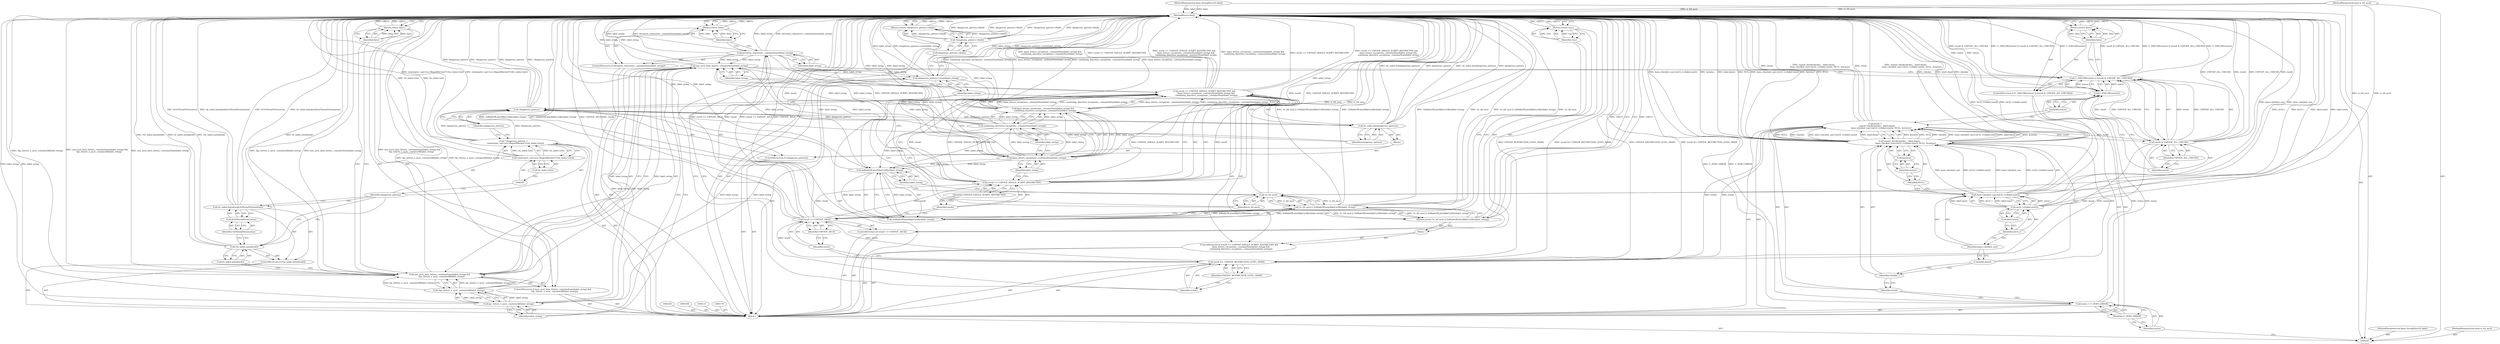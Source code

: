 digraph "0_Chrome_fd34ee82420c5e5cb04459d6e381944979d8e571_0" {
"1000196" [label="(MethodReturn,bool)"];
"1000101" [label="(MethodParameterIn,base::StringPiece16 label)"];
"1000322" [label="(MethodParameterOut,base::StringPiece16 label)"];
"1000132" [label="(ControlStructure,if (deviation_characters_.containsSome(label_string)))"];
"1000134" [label="(Identifier,label_string)"];
"1000133" [label="(Call,deviation_characters_.containsSome(label_string))"];
"1000136" [label="(Identifier,false)"];
"1000135" [label="(Return,return false;)"];
"1000139" [label="(Identifier,USPOOF_RESTRICTION_LEVEL_MASK)"];
"1000137" [label="(Call,result &= USPOOF_RESTRICTION_LEVEL_MASK)"];
"1000138" [label="(Identifier,result)"];
"1000143" [label="(Identifier,USPOOF_ASCII)"];
"1000140" [label="(ControlStructure,if (result == USPOOF_ASCII))"];
"1000141" [label="(Call,result == USPOOF_ASCII)"];
"1000142" [label="(Identifier,result)"];
"1000145" [label="(Identifier,true)"];
"1000144" [label="(Return,return true;)"];
"1000150" [label="(Identifier,USPOOF_SINGLE_SCRIPT_RESTRICTIVE)"];
"1000146" [label="(ControlStructure,if (result == USPOOF_SINGLE_SCRIPT_RESTRICTIVE &&\n      kana_letters_exceptions_.containsNone(label_string) &&\n      combining_diacritics_exceptions_.containsNone(label_string)))"];
"1000147" [label="(Call,result == USPOOF_SINGLE_SCRIPT_RESTRICTIVE &&\n      kana_letters_exceptions_.containsNone(label_string) &&\n      combining_diacritics_exceptions_.containsNone(label_string))"];
"1000148" [label="(Call,result == USPOOF_SINGLE_SCRIPT_RESTRICTIVE)"];
"1000149" [label="(Identifier,result)"];
"1000102" [label="(MethodParameterIn,bool is_tld_ascii)"];
"1000323" [label="(MethodParameterOut,bool is_tld_ascii)"];
"1000103" [label="(Block,)"];
"1000153" [label="(Identifier,label_string)"];
"1000151" [label="(Call,kana_letters_exceptions_.containsNone(label_string) &&\n      combining_diacritics_exceptions_.containsNone(label_string))"];
"1000152" [label="(Call,kana_letters_exceptions_.containsNone(label_string))"];
"1000155" [label="(Identifier,label_string)"];
"1000154" [label="(Call,combining_diacritics_exceptions_.containsNone(label_string))"];
"1000156" [label="(Block,)"];
"1000158" [label="(Call,!is_tld_ascii || !IsMadeOfLatinAlikeCyrillic(label_string))"];
"1000159" [label="(Call,!is_tld_ascii)"];
"1000160" [label="(Identifier,is_tld_ascii)"];
"1000161" [label="(Call,!IsMadeOfLatinAlikeCyrillic(label_string))"];
"1000162" [label="(Call,IsMadeOfLatinAlikeCyrillic(label_string))"];
"1000157" [label="(Return,return !is_tld_ascii || !IsMadeOfLatinAlikeCyrillic(label_string);)"];
"1000163" [label="(Identifier,label_string)"];
"1000164" [label="(ControlStructure,if (non_ascii_latin_letters_.containsSome(label_string) &&\n      !lgc_letters_n_ascii_.containsAll(label_string)))"];
"1000167" [label="(Identifier,label_string)"];
"1000165" [label="(Call,non_ascii_latin_letters_.containsSome(label_string) &&\n      !lgc_letters_n_ascii_.containsAll(label_string))"];
"1000166" [label="(Call,non_ascii_latin_letters_.containsSome(label_string))"];
"1000170" [label="(Identifier,label_string)"];
"1000168" [label="(Call,!lgc_letters_n_ascii_.containsAll(label_string))"];
"1000169" [label="(Call,lgc_letters_n_ascii_.containsAll(label_string))"];
"1000172" [label="(Identifier,false)"];
"1000171" [label="(Return,return false;)"];
"1000173" [label="(ControlStructure,if (!tls_index.initialized()))"];
"1000174" [label="(Call,!tls_index.initialized())"];
"1000175" [label="(Call,tls_index.initialized())"];
"1000105" [label="(Call,status = U_ZERO_ERROR)"];
"1000106" [label="(Identifier,status)"];
"1000107" [label="(Identifier,U_ZERO_ERROR)"];
"1000177" [label="(Call,&OnThreadTermination)"];
"1000178" [label="(Identifier,OnThreadTermination)"];
"1000176" [label="(Call,tls_index.Initialize(&OnThreadTermination))"];
"1000180" [label="(Call,* dangerous_pattern =\n      reinterpret_cast<icu::RegexMatcher*>(tls_index.Get()))"];
"1000181" [label="(Identifier,dangerous_pattern)"];
"1000184" [label="(Call,tls_index.Get())"];
"1000182" [label="(Call,reinterpret_cast<icu::RegexMatcher*>(tls_index.Get()))"];
"1000185" [label="(ControlStructure,if (!dangerous_pattern))"];
"1000188" [label="(Block,)"];
"1000186" [label="(Call,!dangerous_pattern)"];
"1000187" [label="(Identifier,dangerous_pattern)"];
"1000109" [label="(Call,result =\n      uspoof_check(checker_, label.data(),\n                   base::checked_cast<int32_t>(label.size()), NULL, &status))"];
"1000110" [label="(Identifier,result)"];
"1000190" [label="(Identifier,dangerous_pattern)"];
"1000189" [label="(Call,tls_index.Set(dangerous_pattern))"];
"1000191" [label="(Call,dangerous_pattern->reset(label_string))"];
"1000192" [label="(Identifier,label_string)"];
"1000112" [label="(Identifier,checker_)"];
"1000113" [label="(Call,label.data())"];
"1000111" [label="(Call,uspoof_check(checker_, label.data(),\n                   base::checked_cast<int32_t>(label.size()), NULL, &status))"];
"1000195" [label="(Call,dangerous_pattern->find())"];
"1000193" [label="(Return,return !dangerous_pattern->find();)"];
"1000194" [label="(Call,!dangerous_pattern->find())"];
"1000114" [label="(Call,base::checked_cast<int32_t>(label.size()))"];
"1000115" [label="(Identifier,base::checked_cast)"];
"1000116" [label="(Call,int32_t>(label.size()))"];
"1000117" [label="(Identifier,int32_t)"];
"1000118" [label="(Call,label.size())"];
"1000119" [label="(Identifier,NULL)"];
"1000120" [label="(Call,&status)"];
"1000121" [label="(Identifier,status)"];
"1000125" [label="(Identifier,status)"];
"1000122" [label="(ControlStructure,if (U_FAILURE(status) || (result & USPOOF_ALL_CHECKS)))"];
"1000126" [label="(Call,result & USPOOF_ALL_CHECKS)"];
"1000127" [label="(Identifier,result)"];
"1000128" [label="(Identifier,USPOOF_ALL_CHECKS)"];
"1000123" [label="(Call,U_FAILURE(status) || (result & USPOOF_ALL_CHECKS))"];
"1000124" [label="(Call,U_FAILURE(status))"];
"1000130" [label="(Identifier,false)"];
"1000129" [label="(Return,return false;)"];
"1000196" -> "1000100"  [label="AST: "];
"1000196" -> "1000129"  [label="CFG: "];
"1000196" -> "1000135"  [label="CFG: "];
"1000196" -> "1000144"  [label="CFG: "];
"1000196" -> "1000157"  [label="CFG: "];
"1000196" -> "1000171"  [label="CFG: "];
"1000196" -> "1000193"  [label="CFG: "];
"1000144" -> "1000196"  [label="DDG: <RET>"];
"1000116" -> "1000196"  [label="DDG: label.size()"];
"1000116" -> "1000196"  [label="DDG: int32_t"];
"1000151" -> "1000196"  [label="DDG: combining_diacritics_exceptions_.containsNone(label_string)"];
"1000151" -> "1000196"  [label="DDG: kana_letters_exceptions_.containsNone(label_string)"];
"1000141" -> "1000196"  [label="DDG: USPOOF_ASCII"];
"1000141" -> "1000196"  [label="DDG: result"];
"1000141" -> "1000196"  [label="DDG: result == USPOOF_ASCII"];
"1000126" -> "1000196"  [label="DDG: USPOOF_ALL_CHECKS"];
"1000126" -> "1000196"  [label="DDG: result"];
"1000111" -> "1000196"  [label="DDG: NULL"];
"1000111" -> "1000196"  [label="DDG: base::checked_cast<int32_t>(label.size())"];
"1000111" -> "1000196"  [label="DDG: checker_"];
"1000111" -> "1000196"  [label="DDG: label.data()"];
"1000111" -> "1000196"  [label="DDG: &status"];
"1000180" -> "1000196"  [label="DDG: reinterpret_cast<icu::RegexMatcher*>(tls_index.Get())"];
"1000158" -> "1000196"  [label="DDG: !is_tld_ascii"];
"1000158" -> "1000196"  [label="DDG: !is_tld_ascii || !IsMadeOfLatinAlikeCyrillic(label_string)"];
"1000158" -> "1000196"  [label="DDG: !IsMadeOfLatinAlikeCyrillic(label_string)"];
"1000165" -> "1000196"  [label="DDG: !lgc_letters_n_ascii_.containsAll(label_string)"];
"1000165" -> "1000196"  [label="DDG: non_ascii_latin_letters_.containsSome(label_string)"];
"1000165" -> "1000196"  [label="DDG: non_ascii_latin_letters_.containsSome(label_string) &&\n      !lgc_letters_n_ascii_.containsAll(label_string)"];
"1000186" -> "1000196"  [label="DDG: !dangerous_pattern"];
"1000186" -> "1000196"  [label="DDG: dangerous_pattern"];
"1000123" -> "1000196"  [label="DDG: result & USPOOF_ALL_CHECKS"];
"1000123" -> "1000196"  [label="DDG: U_FAILURE(status) || (result & USPOOF_ALL_CHECKS)"];
"1000123" -> "1000196"  [label="DDG: U_FAILURE(status)"];
"1000124" -> "1000196"  [label="DDG: status"];
"1000194" -> "1000196"  [label="DDG: !dangerous_pattern->find()"];
"1000194" -> "1000196"  [label="DDG: dangerous_pattern->find()"];
"1000105" -> "1000196"  [label="DDG: U_ZERO_ERROR"];
"1000147" -> "1000196"  [label="DDG: kana_letters_exceptions_.containsNone(label_string) &&\n      combining_diacritics_exceptions_.containsNone(label_string)"];
"1000147" -> "1000196"  [label="DDG: result == USPOOF_SINGLE_SCRIPT_RESTRICTIVE"];
"1000147" -> "1000196"  [label="DDG: result == USPOOF_SINGLE_SCRIPT_RESTRICTIVE &&\n      kana_letters_exceptions_.containsNone(label_string) &&\n      combining_diacritics_exceptions_.containsNone(label_string)"];
"1000168" -> "1000196"  [label="DDG: lgc_letters_n_ascii_.containsAll(label_string)"];
"1000189" -> "1000196"  [label="DDG: dangerous_pattern"];
"1000189" -> "1000196"  [label="DDG: tls_index.Set(dangerous_pattern)"];
"1000159" -> "1000196"  [label="DDG: is_tld_ascii"];
"1000137" -> "1000196"  [label="DDG: USPOOF_RESTRICTION_LEVEL_MASK"];
"1000137" -> "1000196"  [label="DDG: result &= USPOOF_RESTRICTION_LEVEL_MASK"];
"1000182" -> "1000196"  [label="DDG: tls_index.Get()"];
"1000154" -> "1000196"  [label="DDG: label_string"];
"1000166" -> "1000196"  [label="DDG: label_string"];
"1000133" -> "1000196"  [label="DDG: label_string"];
"1000133" -> "1000196"  [label="DDG: deviation_characters_.containsSome(label_string)"];
"1000191" -> "1000196"  [label="DDG: dangerous_pattern->reset(label_string)"];
"1000191" -> "1000196"  [label="DDG: label_string"];
"1000114" -> "1000196"  [label="DDG: base::checked_cast"];
"1000114" -> "1000196"  [label="DDG: int32_t>(label.size())"];
"1000148" -> "1000196"  [label="DDG: result"];
"1000148" -> "1000196"  [label="DDG: USPOOF_SINGLE_SCRIPT_RESTRICTIVE"];
"1000176" -> "1000196"  [label="DDG: tls_index.Initialize(&OnThreadTermination)"];
"1000176" -> "1000196"  [label="DDG: &OnThreadTermination"];
"1000152" -> "1000196"  [label="DDG: label_string"];
"1000102" -> "1000196"  [label="DDG: is_tld_ascii"];
"1000101" -> "1000196"  [label="DDG: label"];
"1000109" -> "1000196"  [label="DDG: result"];
"1000109" -> "1000196"  [label="DDG: uspoof_check(checker_, label.data(),\n                   base::checked_cast<int32_t>(label.size()), NULL, &status)"];
"1000169" -> "1000196"  [label="DDG: label_string"];
"1000162" -> "1000196"  [label="DDG: label_string"];
"1000161" -> "1000196"  [label="DDG: IsMadeOfLatinAlikeCyrillic(label_string)"];
"1000174" -> "1000196"  [label="DDG: !tls_index.initialized()"];
"1000174" -> "1000196"  [label="DDG: tls_index.initialized()"];
"1000129" -> "1000196"  [label="DDG: <RET>"];
"1000157" -> "1000196"  [label="DDG: <RET>"];
"1000135" -> "1000196"  [label="DDG: <RET>"];
"1000171" -> "1000196"  [label="DDG: <RET>"];
"1000193" -> "1000196"  [label="DDG: <RET>"];
"1000101" -> "1000100"  [label="AST: "];
"1000101" -> "1000196"  [label="DDG: label"];
"1000322" -> "1000100"  [label="AST: "];
"1000132" -> "1000103"  [label="AST: "];
"1000133" -> "1000132"  [label="AST: "];
"1000135" -> "1000132"  [label="AST: "];
"1000134" -> "1000133"  [label="AST: "];
"1000134" -> "1000123"  [label="CFG: "];
"1000133" -> "1000134"  [label="CFG: "];
"1000133" -> "1000132"  [label="AST: "];
"1000133" -> "1000134"  [label="CFG: "];
"1000134" -> "1000133"  [label="AST: "];
"1000136" -> "1000133"  [label="CFG: "];
"1000138" -> "1000133"  [label="CFG: "];
"1000133" -> "1000196"  [label="DDG: label_string"];
"1000133" -> "1000196"  [label="DDG: deviation_characters_.containsSome(label_string)"];
"1000133" -> "1000152"  [label="DDG: label_string"];
"1000133" -> "1000162"  [label="DDG: label_string"];
"1000133" -> "1000166"  [label="DDG: label_string"];
"1000136" -> "1000135"  [label="AST: "];
"1000136" -> "1000133"  [label="CFG: "];
"1000135" -> "1000136"  [label="CFG: "];
"1000136" -> "1000135"  [label="DDG: false"];
"1000135" -> "1000132"  [label="AST: "];
"1000135" -> "1000136"  [label="CFG: "];
"1000136" -> "1000135"  [label="AST: "];
"1000196" -> "1000135"  [label="CFG: "];
"1000135" -> "1000196"  [label="DDG: <RET>"];
"1000136" -> "1000135"  [label="DDG: false"];
"1000139" -> "1000137"  [label="AST: "];
"1000139" -> "1000138"  [label="CFG: "];
"1000137" -> "1000139"  [label="CFG: "];
"1000137" -> "1000103"  [label="AST: "];
"1000137" -> "1000139"  [label="CFG: "];
"1000138" -> "1000137"  [label="AST: "];
"1000139" -> "1000137"  [label="AST: "];
"1000142" -> "1000137"  [label="CFG: "];
"1000137" -> "1000196"  [label="DDG: USPOOF_RESTRICTION_LEVEL_MASK"];
"1000137" -> "1000196"  [label="DDG: result &= USPOOF_RESTRICTION_LEVEL_MASK"];
"1000126" -> "1000137"  [label="DDG: result"];
"1000109" -> "1000137"  [label="DDG: result"];
"1000137" -> "1000141"  [label="DDG: result"];
"1000138" -> "1000137"  [label="AST: "];
"1000138" -> "1000133"  [label="CFG: "];
"1000139" -> "1000138"  [label="CFG: "];
"1000143" -> "1000141"  [label="AST: "];
"1000143" -> "1000142"  [label="CFG: "];
"1000141" -> "1000143"  [label="CFG: "];
"1000140" -> "1000103"  [label="AST: "];
"1000141" -> "1000140"  [label="AST: "];
"1000144" -> "1000140"  [label="AST: "];
"1000141" -> "1000140"  [label="AST: "];
"1000141" -> "1000143"  [label="CFG: "];
"1000142" -> "1000141"  [label="AST: "];
"1000143" -> "1000141"  [label="AST: "];
"1000145" -> "1000141"  [label="CFG: "];
"1000149" -> "1000141"  [label="CFG: "];
"1000141" -> "1000196"  [label="DDG: USPOOF_ASCII"];
"1000141" -> "1000196"  [label="DDG: result"];
"1000141" -> "1000196"  [label="DDG: result == USPOOF_ASCII"];
"1000137" -> "1000141"  [label="DDG: result"];
"1000141" -> "1000148"  [label="DDG: result"];
"1000142" -> "1000141"  [label="AST: "];
"1000142" -> "1000137"  [label="CFG: "];
"1000143" -> "1000142"  [label="CFG: "];
"1000145" -> "1000144"  [label="AST: "];
"1000145" -> "1000141"  [label="CFG: "];
"1000144" -> "1000145"  [label="CFG: "];
"1000145" -> "1000144"  [label="DDG: true"];
"1000144" -> "1000140"  [label="AST: "];
"1000144" -> "1000145"  [label="CFG: "];
"1000145" -> "1000144"  [label="AST: "];
"1000196" -> "1000144"  [label="CFG: "];
"1000144" -> "1000196"  [label="DDG: <RET>"];
"1000145" -> "1000144"  [label="DDG: true"];
"1000150" -> "1000148"  [label="AST: "];
"1000150" -> "1000149"  [label="CFG: "];
"1000148" -> "1000150"  [label="CFG: "];
"1000146" -> "1000103"  [label="AST: "];
"1000147" -> "1000146"  [label="AST: "];
"1000156" -> "1000146"  [label="AST: "];
"1000147" -> "1000146"  [label="AST: "];
"1000147" -> "1000148"  [label="CFG: "];
"1000147" -> "1000151"  [label="CFG: "];
"1000148" -> "1000147"  [label="AST: "];
"1000151" -> "1000147"  [label="AST: "];
"1000160" -> "1000147"  [label="CFG: "];
"1000167" -> "1000147"  [label="CFG: "];
"1000147" -> "1000196"  [label="DDG: kana_letters_exceptions_.containsNone(label_string) &&\n      combining_diacritics_exceptions_.containsNone(label_string)"];
"1000147" -> "1000196"  [label="DDG: result == USPOOF_SINGLE_SCRIPT_RESTRICTIVE"];
"1000147" -> "1000196"  [label="DDG: result == USPOOF_SINGLE_SCRIPT_RESTRICTIVE &&\n      kana_letters_exceptions_.containsNone(label_string) &&\n      combining_diacritics_exceptions_.containsNone(label_string)"];
"1000148" -> "1000147"  [label="DDG: result"];
"1000148" -> "1000147"  [label="DDG: USPOOF_SINGLE_SCRIPT_RESTRICTIVE"];
"1000151" -> "1000147"  [label="DDG: kana_letters_exceptions_.containsNone(label_string)"];
"1000151" -> "1000147"  [label="DDG: combining_diacritics_exceptions_.containsNone(label_string)"];
"1000148" -> "1000147"  [label="AST: "];
"1000148" -> "1000150"  [label="CFG: "];
"1000149" -> "1000148"  [label="AST: "];
"1000150" -> "1000148"  [label="AST: "];
"1000153" -> "1000148"  [label="CFG: "];
"1000147" -> "1000148"  [label="CFG: "];
"1000148" -> "1000196"  [label="DDG: result"];
"1000148" -> "1000196"  [label="DDG: USPOOF_SINGLE_SCRIPT_RESTRICTIVE"];
"1000148" -> "1000147"  [label="DDG: result"];
"1000148" -> "1000147"  [label="DDG: USPOOF_SINGLE_SCRIPT_RESTRICTIVE"];
"1000141" -> "1000148"  [label="DDG: result"];
"1000149" -> "1000148"  [label="AST: "];
"1000149" -> "1000141"  [label="CFG: "];
"1000150" -> "1000149"  [label="CFG: "];
"1000102" -> "1000100"  [label="AST: "];
"1000102" -> "1000196"  [label="DDG: is_tld_ascii"];
"1000102" -> "1000159"  [label="DDG: is_tld_ascii"];
"1000323" -> "1000100"  [label="AST: "];
"1000103" -> "1000100"  [label="AST: "];
"1000104" -> "1000103"  [label="AST: "];
"1000105" -> "1000103"  [label="AST: "];
"1000108" -> "1000103"  [label="AST: "];
"1000109" -> "1000103"  [label="AST: "];
"1000122" -> "1000103"  [label="AST: "];
"1000131" -> "1000103"  [label="AST: "];
"1000132" -> "1000103"  [label="AST: "];
"1000137" -> "1000103"  [label="AST: "];
"1000140" -> "1000103"  [label="AST: "];
"1000146" -> "1000103"  [label="AST: "];
"1000164" -> "1000103"  [label="AST: "];
"1000173" -> "1000103"  [label="AST: "];
"1000179" -> "1000103"  [label="AST: "];
"1000180" -> "1000103"  [label="AST: "];
"1000185" -> "1000103"  [label="AST: "];
"1000191" -> "1000103"  [label="AST: "];
"1000193" -> "1000103"  [label="AST: "];
"1000153" -> "1000152"  [label="AST: "];
"1000153" -> "1000148"  [label="CFG: "];
"1000152" -> "1000153"  [label="CFG: "];
"1000151" -> "1000147"  [label="AST: "];
"1000151" -> "1000152"  [label="CFG: "];
"1000151" -> "1000154"  [label="CFG: "];
"1000152" -> "1000151"  [label="AST: "];
"1000154" -> "1000151"  [label="AST: "];
"1000147" -> "1000151"  [label="CFG: "];
"1000151" -> "1000196"  [label="DDG: combining_diacritics_exceptions_.containsNone(label_string)"];
"1000151" -> "1000196"  [label="DDG: kana_letters_exceptions_.containsNone(label_string)"];
"1000151" -> "1000147"  [label="DDG: kana_letters_exceptions_.containsNone(label_string)"];
"1000151" -> "1000147"  [label="DDG: combining_diacritics_exceptions_.containsNone(label_string)"];
"1000152" -> "1000151"  [label="DDG: label_string"];
"1000154" -> "1000151"  [label="DDG: label_string"];
"1000152" -> "1000151"  [label="AST: "];
"1000152" -> "1000153"  [label="CFG: "];
"1000153" -> "1000152"  [label="AST: "];
"1000155" -> "1000152"  [label="CFG: "];
"1000151" -> "1000152"  [label="CFG: "];
"1000152" -> "1000196"  [label="DDG: label_string"];
"1000152" -> "1000151"  [label="DDG: label_string"];
"1000133" -> "1000152"  [label="DDG: label_string"];
"1000152" -> "1000154"  [label="DDG: label_string"];
"1000152" -> "1000162"  [label="DDG: label_string"];
"1000152" -> "1000166"  [label="DDG: label_string"];
"1000155" -> "1000154"  [label="AST: "];
"1000155" -> "1000152"  [label="CFG: "];
"1000154" -> "1000155"  [label="CFG: "];
"1000154" -> "1000151"  [label="AST: "];
"1000154" -> "1000155"  [label="CFG: "];
"1000155" -> "1000154"  [label="AST: "];
"1000151" -> "1000154"  [label="CFG: "];
"1000154" -> "1000196"  [label="DDG: label_string"];
"1000154" -> "1000151"  [label="DDG: label_string"];
"1000152" -> "1000154"  [label="DDG: label_string"];
"1000154" -> "1000162"  [label="DDG: label_string"];
"1000154" -> "1000166"  [label="DDG: label_string"];
"1000156" -> "1000146"  [label="AST: "];
"1000157" -> "1000156"  [label="AST: "];
"1000158" -> "1000157"  [label="AST: "];
"1000158" -> "1000159"  [label="CFG: "];
"1000158" -> "1000161"  [label="CFG: "];
"1000159" -> "1000158"  [label="AST: "];
"1000161" -> "1000158"  [label="AST: "];
"1000157" -> "1000158"  [label="CFG: "];
"1000158" -> "1000196"  [label="DDG: !is_tld_ascii"];
"1000158" -> "1000196"  [label="DDG: !is_tld_ascii || !IsMadeOfLatinAlikeCyrillic(label_string)"];
"1000158" -> "1000196"  [label="DDG: !IsMadeOfLatinAlikeCyrillic(label_string)"];
"1000158" -> "1000157"  [label="DDG: !is_tld_ascii || !IsMadeOfLatinAlikeCyrillic(label_string)"];
"1000159" -> "1000158"  [label="DDG: is_tld_ascii"];
"1000161" -> "1000158"  [label="DDG: IsMadeOfLatinAlikeCyrillic(label_string)"];
"1000159" -> "1000158"  [label="AST: "];
"1000159" -> "1000160"  [label="CFG: "];
"1000160" -> "1000159"  [label="AST: "];
"1000163" -> "1000159"  [label="CFG: "];
"1000158" -> "1000159"  [label="CFG: "];
"1000159" -> "1000196"  [label="DDG: is_tld_ascii"];
"1000159" -> "1000158"  [label="DDG: is_tld_ascii"];
"1000102" -> "1000159"  [label="DDG: is_tld_ascii"];
"1000160" -> "1000159"  [label="AST: "];
"1000160" -> "1000147"  [label="CFG: "];
"1000159" -> "1000160"  [label="CFG: "];
"1000161" -> "1000158"  [label="AST: "];
"1000161" -> "1000162"  [label="CFG: "];
"1000162" -> "1000161"  [label="AST: "];
"1000158" -> "1000161"  [label="CFG: "];
"1000161" -> "1000196"  [label="DDG: IsMadeOfLatinAlikeCyrillic(label_string)"];
"1000161" -> "1000158"  [label="DDG: IsMadeOfLatinAlikeCyrillic(label_string)"];
"1000162" -> "1000161"  [label="DDG: label_string"];
"1000162" -> "1000161"  [label="AST: "];
"1000162" -> "1000163"  [label="CFG: "];
"1000163" -> "1000162"  [label="AST: "];
"1000161" -> "1000162"  [label="CFG: "];
"1000162" -> "1000196"  [label="DDG: label_string"];
"1000162" -> "1000161"  [label="DDG: label_string"];
"1000152" -> "1000162"  [label="DDG: label_string"];
"1000154" -> "1000162"  [label="DDG: label_string"];
"1000133" -> "1000162"  [label="DDG: label_string"];
"1000157" -> "1000156"  [label="AST: "];
"1000157" -> "1000158"  [label="CFG: "];
"1000158" -> "1000157"  [label="AST: "];
"1000196" -> "1000157"  [label="CFG: "];
"1000157" -> "1000196"  [label="DDG: <RET>"];
"1000158" -> "1000157"  [label="DDG: !is_tld_ascii || !IsMadeOfLatinAlikeCyrillic(label_string)"];
"1000163" -> "1000162"  [label="AST: "];
"1000163" -> "1000159"  [label="CFG: "];
"1000162" -> "1000163"  [label="CFG: "];
"1000164" -> "1000103"  [label="AST: "];
"1000165" -> "1000164"  [label="AST: "];
"1000171" -> "1000164"  [label="AST: "];
"1000167" -> "1000166"  [label="AST: "];
"1000167" -> "1000147"  [label="CFG: "];
"1000166" -> "1000167"  [label="CFG: "];
"1000165" -> "1000164"  [label="AST: "];
"1000165" -> "1000166"  [label="CFG: "];
"1000165" -> "1000168"  [label="CFG: "];
"1000166" -> "1000165"  [label="AST: "];
"1000168" -> "1000165"  [label="AST: "];
"1000172" -> "1000165"  [label="CFG: "];
"1000175" -> "1000165"  [label="CFG: "];
"1000165" -> "1000196"  [label="DDG: !lgc_letters_n_ascii_.containsAll(label_string)"];
"1000165" -> "1000196"  [label="DDG: non_ascii_latin_letters_.containsSome(label_string)"];
"1000165" -> "1000196"  [label="DDG: non_ascii_latin_letters_.containsSome(label_string) &&\n      !lgc_letters_n_ascii_.containsAll(label_string)"];
"1000166" -> "1000165"  [label="DDG: label_string"];
"1000168" -> "1000165"  [label="DDG: lgc_letters_n_ascii_.containsAll(label_string)"];
"1000166" -> "1000165"  [label="AST: "];
"1000166" -> "1000167"  [label="CFG: "];
"1000167" -> "1000166"  [label="AST: "];
"1000170" -> "1000166"  [label="CFG: "];
"1000165" -> "1000166"  [label="CFG: "];
"1000166" -> "1000196"  [label="DDG: label_string"];
"1000166" -> "1000165"  [label="DDG: label_string"];
"1000152" -> "1000166"  [label="DDG: label_string"];
"1000154" -> "1000166"  [label="DDG: label_string"];
"1000133" -> "1000166"  [label="DDG: label_string"];
"1000166" -> "1000169"  [label="DDG: label_string"];
"1000166" -> "1000191"  [label="DDG: label_string"];
"1000170" -> "1000169"  [label="AST: "];
"1000170" -> "1000166"  [label="CFG: "];
"1000169" -> "1000170"  [label="CFG: "];
"1000168" -> "1000165"  [label="AST: "];
"1000168" -> "1000169"  [label="CFG: "];
"1000169" -> "1000168"  [label="AST: "];
"1000165" -> "1000168"  [label="CFG: "];
"1000168" -> "1000196"  [label="DDG: lgc_letters_n_ascii_.containsAll(label_string)"];
"1000168" -> "1000165"  [label="DDG: lgc_letters_n_ascii_.containsAll(label_string)"];
"1000169" -> "1000168"  [label="DDG: label_string"];
"1000169" -> "1000168"  [label="AST: "];
"1000169" -> "1000170"  [label="CFG: "];
"1000170" -> "1000169"  [label="AST: "];
"1000168" -> "1000169"  [label="CFG: "];
"1000169" -> "1000196"  [label="DDG: label_string"];
"1000169" -> "1000168"  [label="DDG: label_string"];
"1000166" -> "1000169"  [label="DDG: label_string"];
"1000169" -> "1000191"  [label="DDG: label_string"];
"1000172" -> "1000171"  [label="AST: "];
"1000172" -> "1000165"  [label="CFG: "];
"1000171" -> "1000172"  [label="CFG: "];
"1000172" -> "1000171"  [label="DDG: false"];
"1000171" -> "1000164"  [label="AST: "];
"1000171" -> "1000172"  [label="CFG: "];
"1000172" -> "1000171"  [label="AST: "];
"1000196" -> "1000171"  [label="CFG: "];
"1000171" -> "1000196"  [label="DDG: <RET>"];
"1000172" -> "1000171"  [label="DDG: false"];
"1000173" -> "1000103"  [label="AST: "];
"1000174" -> "1000173"  [label="AST: "];
"1000176" -> "1000173"  [label="AST: "];
"1000174" -> "1000173"  [label="AST: "];
"1000174" -> "1000175"  [label="CFG: "];
"1000175" -> "1000174"  [label="AST: "];
"1000178" -> "1000174"  [label="CFG: "];
"1000181" -> "1000174"  [label="CFG: "];
"1000174" -> "1000196"  [label="DDG: !tls_index.initialized()"];
"1000174" -> "1000196"  [label="DDG: tls_index.initialized()"];
"1000175" -> "1000174"  [label="AST: "];
"1000175" -> "1000165"  [label="CFG: "];
"1000174" -> "1000175"  [label="CFG: "];
"1000105" -> "1000103"  [label="AST: "];
"1000105" -> "1000107"  [label="CFG: "];
"1000106" -> "1000105"  [label="AST: "];
"1000107" -> "1000105"  [label="AST: "];
"1000110" -> "1000105"  [label="CFG: "];
"1000105" -> "1000196"  [label="DDG: U_ZERO_ERROR"];
"1000105" -> "1000124"  [label="DDG: status"];
"1000106" -> "1000105"  [label="AST: "];
"1000106" -> "1000100"  [label="CFG: "];
"1000107" -> "1000106"  [label="CFG: "];
"1000107" -> "1000105"  [label="AST: "];
"1000107" -> "1000106"  [label="CFG: "];
"1000105" -> "1000107"  [label="CFG: "];
"1000177" -> "1000176"  [label="AST: "];
"1000177" -> "1000178"  [label="CFG: "];
"1000178" -> "1000177"  [label="AST: "];
"1000176" -> "1000177"  [label="CFG: "];
"1000178" -> "1000177"  [label="AST: "];
"1000178" -> "1000174"  [label="CFG: "];
"1000177" -> "1000178"  [label="CFG: "];
"1000176" -> "1000173"  [label="AST: "];
"1000176" -> "1000177"  [label="CFG: "];
"1000177" -> "1000176"  [label="AST: "];
"1000181" -> "1000176"  [label="CFG: "];
"1000176" -> "1000196"  [label="DDG: tls_index.Initialize(&OnThreadTermination)"];
"1000176" -> "1000196"  [label="DDG: &OnThreadTermination"];
"1000180" -> "1000103"  [label="AST: "];
"1000180" -> "1000182"  [label="CFG: "];
"1000181" -> "1000180"  [label="AST: "];
"1000182" -> "1000180"  [label="AST: "];
"1000187" -> "1000180"  [label="CFG: "];
"1000180" -> "1000196"  [label="DDG: reinterpret_cast<icu::RegexMatcher*>(tls_index.Get())"];
"1000182" -> "1000180"  [label="DDG: tls_index.Get()"];
"1000180" -> "1000186"  [label="DDG: dangerous_pattern"];
"1000181" -> "1000180"  [label="AST: "];
"1000181" -> "1000176"  [label="CFG: "];
"1000181" -> "1000174"  [label="CFG: "];
"1000183" -> "1000181"  [label="CFG: "];
"1000184" -> "1000182"  [label="AST: "];
"1000184" -> "1000183"  [label="CFG: "];
"1000182" -> "1000184"  [label="CFG: "];
"1000182" -> "1000180"  [label="AST: "];
"1000182" -> "1000184"  [label="CFG: "];
"1000183" -> "1000182"  [label="AST: "];
"1000184" -> "1000182"  [label="AST: "];
"1000180" -> "1000182"  [label="CFG: "];
"1000182" -> "1000196"  [label="DDG: tls_index.Get()"];
"1000182" -> "1000180"  [label="DDG: tls_index.Get()"];
"1000185" -> "1000103"  [label="AST: "];
"1000186" -> "1000185"  [label="AST: "];
"1000188" -> "1000185"  [label="AST: "];
"1000188" -> "1000185"  [label="AST: "];
"1000189" -> "1000188"  [label="AST: "];
"1000186" -> "1000185"  [label="AST: "];
"1000186" -> "1000187"  [label="CFG: "];
"1000187" -> "1000186"  [label="AST: "];
"1000190" -> "1000186"  [label="CFG: "];
"1000192" -> "1000186"  [label="CFG: "];
"1000186" -> "1000196"  [label="DDG: !dangerous_pattern"];
"1000186" -> "1000196"  [label="DDG: dangerous_pattern"];
"1000180" -> "1000186"  [label="DDG: dangerous_pattern"];
"1000186" -> "1000189"  [label="DDG: dangerous_pattern"];
"1000187" -> "1000186"  [label="AST: "];
"1000187" -> "1000180"  [label="CFG: "];
"1000186" -> "1000187"  [label="CFG: "];
"1000109" -> "1000103"  [label="AST: "];
"1000109" -> "1000111"  [label="CFG: "];
"1000110" -> "1000109"  [label="AST: "];
"1000111" -> "1000109"  [label="AST: "];
"1000125" -> "1000109"  [label="CFG: "];
"1000109" -> "1000196"  [label="DDG: result"];
"1000109" -> "1000196"  [label="DDG: uspoof_check(checker_, label.data(),\n                   base::checked_cast<int32_t>(label.size()), NULL, &status)"];
"1000111" -> "1000109"  [label="DDG: &status"];
"1000111" -> "1000109"  [label="DDG: NULL"];
"1000111" -> "1000109"  [label="DDG: checker_"];
"1000111" -> "1000109"  [label="DDG: base::checked_cast<int32_t>(label.size())"];
"1000111" -> "1000109"  [label="DDG: label.data()"];
"1000109" -> "1000126"  [label="DDG: result"];
"1000109" -> "1000137"  [label="DDG: result"];
"1000110" -> "1000109"  [label="AST: "];
"1000110" -> "1000105"  [label="CFG: "];
"1000112" -> "1000110"  [label="CFG: "];
"1000190" -> "1000189"  [label="AST: "];
"1000190" -> "1000186"  [label="CFG: "];
"1000189" -> "1000190"  [label="CFG: "];
"1000189" -> "1000188"  [label="AST: "];
"1000189" -> "1000190"  [label="CFG: "];
"1000190" -> "1000189"  [label="AST: "];
"1000192" -> "1000189"  [label="CFG: "];
"1000189" -> "1000196"  [label="DDG: dangerous_pattern"];
"1000189" -> "1000196"  [label="DDG: tls_index.Set(dangerous_pattern)"];
"1000186" -> "1000189"  [label="DDG: dangerous_pattern"];
"1000191" -> "1000103"  [label="AST: "];
"1000191" -> "1000192"  [label="CFG: "];
"1000192" -> "1000191"  [label="AST: "];
"1000195" -> "1000191"  [label="CFG: "];
"1000191" -> "1000196"  [label="DDG: dangerous_pattern->reset(label_string)"];
"1000191" -> "1000196"  [label="DDG: label_string"];
"1000166" -> "1000191"  [label="DDG: label_string"];
"1000169" -> "1000191"  [label="DDG: label_string"];
"1000192" -> "1000191"  [label="AST: "];
"1000192" -> "1000189"  [label="CFG: "];
"1000192" -> "1000186"  [label="CFG: "];
"1000191" -> "1000192"  [label="CFG: "];
"1000112" -> "1000111"  [label="AST: "];
"1000112" -> "1000110"  [label="CFG: "];
"1000113" -> "1000112"  [label="CFG: "];
"1000113" -> "1000111"  [label="AST: "];
"1000113" -> "1000112"  [label="CFG: "];
"1000115" -> "1000113"  [label="CFG: "];
"1000111" -> "1000109"  [label="AST: "];
"1000111" -> "1000120"  [label="CFG: "];
"1000112" -> "1000111"  [label="AST: "];
"1000113" -> "1000111"  [label="AST: "];
"1000114" -> "1000111"  [label="AST: "];
"1000119" -> "1000111"  [label="AST: "];
"1000120" -> "1000111"  [label="AST: "];
"1000109" -> "1000111"  [label="CFG: "];
"1000111" -> "1000196"  [label="DDG: NULL"];
"1000111" -> "1000196"  [label="DDG: base::checked_cast<int32_t>(label.size())"];
"1000111" -> "1000196"  [label="DDG: checker_"];
"1000111" -> "1000196"  [label="DDG: label.data()"];
"1000111" -> "1000196"  [label="DDG: &status"];
"1000111" -> "1000109"  [label="DDG: &status"];
"1000111" -> "1000109"  [label="DDG: NULL"];
"1000111" -> "1000109"  [label="DDG: checker_"];
"1000111" -> "1000109"  [label="DDG: base::checked_cast<int32_t>(label.size())"];
"1000111" -> "1000109"  [label="DDG: label.data()"];
"1000114" -> "1000111"  [label="DDG: base::checked_cast"];
"1000114" -> "1000111"  [label="DDG: int32_t>(label.size())"];
"1000195" -> "1000194"  [label="AST: "];
"1000195" -> "1000191"  [label="CFG: "];
"1000194" -> "1000195"  [label="CFG: "];
"1000193" -> "1000103"  [label="AST: "];
"1000193" -> "1000194"  [label="CFG: "];
"1000194" -> "1000193"  [label="AST: "];
"1000196" -> "1000193"  [label="CFG: "];
"1000193" -> "1000196"  [label="DDG: <RET>"];
"1000194" -> "1000193"  [label="DDG: !dangerous_pattern->find()"];
"1000194" -> "1000193"  [label="AST: "];
"1000194" -> "1000195"  [label="CFG: "];
"1000195" -> "1000194"  [label="AST: "];
"1000193" -> "1000194"  [label="CFG: "];
"1000194" -> "1000196"  [label="DDG: !dangerous_pattern->find()"];
"1000194" -> "1000196"  [label="DDG: dangerous_pattern->find()"];
"1000194" -> "1000193"  [label="DDG: !dangerous_pattern->find()"];
"1000114" -> "1000111"  [label="AST: "];
"1000114" -> "1000116"  [label="CFG: "];
"1000115" -> "1000114"  [label="AST: "];
"1000116" -> "1000114"  [label="AST: "];
"1000119" -> "1000114"  [label="CFG: "];
"1000114" -> "1000196"  [label="DDG: base::checked_cast"];
"1000114" -> "1000196"  [label="DDG: int32_t>(label.size())"];
"1000114" -> "1000111"  [label="DDG: base::checked_cast"];
"1000114" -> "1000111"  [label="DDG: int32_t>(label.size())"];
"1000116" -> "1000114"  [label="DDG: int32_t"];
"1000116" -> "1000114"  [label="DDG: label.size()"];
"1000115" -> "1000114"  [label="AST: "];
"1000115" -> "1000113"  [label="CFG: "];
"1000117" -> "1000115"  [label="CFG: "];
"1000116" -> "1000114"  [label="AST: "];
"1000116" -> "1000118"  [label="CFG: "];
"1000117" -> "1000116"  [label="AST: "];
"1000118" -> "1000116"  [label="AST: "];
"1000114" -> "1000116"  [label="CFG: "];
"1000116" -> "1000196"  [label="DDG: label.size()"];
"1000116" -> "1000196"  [label="DDG: int32_t"];
"1000116" -> "1000114"  [label="DDG: int32_t"];
"1000116" -> "1000114"  [label="DDG: label.size()"];
"1000117" -> "1000116"  [label="AST: "];
"1000117" -> "1000115"  [label="CFG: "];
"1000118" -> "1000117"  [label="CFG: "];
"1000118" -> "1000116"  [label="AST: "];
"1000118" -> "1000117"  [label="CFG: "];
"1000116" -> "1000118"  [label="CFG: "];
"1000119" -> "1000111"  [label="AST: "];
"1000119" -> "1000114"  [label="CFG: "];
"1000121" -> "1000119"  [label="CFG: "];
"1000120" -> "1000111"  [label="AST: "];
"1000120" -> "1000121"  [label="CFG: "];
"1000121" -> "1000120"  [label="AST: "];
"1000111" -> "1000120"  [label="CFG: "];
"1000121" -> "1000120"  [label="AST: "];
"1000121" -> "1000119"  [label="CFG: "];
"1000120" -> "1000121"  [label="CFG: "];
"1000125" -> "1000124"  [label="AST: "];
"1000125" -> "1000109"  [label="CFG: "];
"1000124" -> "1000125"  [label="CFG: "];
"1000122" -> "1000103"  [label="AST: "];
"1000123" -> "1000122"  [label="AST: "];
"1000129" -> "1000122"  [label="AST: "];
"1000126" -> "1000123"  [label="AST: "];
"1000126" -> "1000128"  [label="CFG: "];
"1000127" -> "1000126"  [label="AST: "];
"1000128" -> "1000126"  [label="AST: "];
"1000123" -> "1000126"  [label="CFG: "];
"1000126" -> "1000196"  [label="DDG: USPOOF_ALL_CHECKS"];
"1000126" -> "1000196"  [label="DDG: result"];
"1000126" -> "1000123"  [label="DDG: result"];
"1000126" -> "1000123"  [label="DDG: USPOOF_ALL_CHECKS"];
"1000109" -> "1000126"  [label="DDG: result"];
"1000126" -> "1000137"  [label="DDG: result"];
"1000127" -> "1000126"  [label="AST: "];
"1000127" -> "1000124"  [label="CFG: "];
"1000128" -> "1000127"  [label="CFG: "];
"1000128" -> "1000126"  [label="AST: "];
"1000128" -> "1000127"  [label="CFG: "];
"1000126" -> "1000128"  [label="CFG: "];
"1000123" -> "1000122"  [label="AST: "];
"1000123" -> "1000124"  [label="CFG: "];
"1000123" -> "1000126"  [label="CFG: "];
"1000124" -> "1000123"  [label="AST: "];
"1000126" -> "1000123"  [label="AST: "];
"1000130" -> "1000123"  [label="CFG: "];
"1000134" -> "1000123"  [label="CFG: "];
"1000123" -> "1000196"  [label="DDG: result & USPOOF_ALL_CHECKS"];
"1000123" -> "1000196"  [label="DDG: U_FAILURE(status) || (result & USPOOF_ALL_CHECKS)"];
"1000123" -> "1000196"  [label="DDG: U_FAILURE(status)"];
"1000124" -> "1000123"  [label="DDG: status"];
"1000126" -> "1000123"  [label="DDG: result"];
"1000126" -> "1000123"  [label="DDG: USPOOF_ALL_CHECKS"];
"1000124" -> "1000123"  [label="AST: "];
"1000124" -> "1000125"  [label="CFG: "];
"1000125" -> "1000124"  [label="AST: "];
"1000127" -> "1000124"  [label="CFG: "];
"1000123" -> "1000124"  [label="CFG: "];
"1000124" -> "1000196"  [label="DDG: status"];
"1000124" -> "1000123"  [label="DDG: status"];
"1000105" -> "1000124"  [label="DDG: status"];
"1000130" -> "1000129"  [label="AST: "];
"1000130" -> "1000123"  [label="CFG: "];
"1000129" -> "1000130"  [label="CFG: "];
"1000130" -> "1000129"  [label="DDG: false"];
"1000129" -> "1000122"  [label="AST: "];
"1000129" -> "1000130"  [label="CFG: "];
"1000130" -> "1000129"  [label="AST: "];
"1000196" -> "1000129"  [label="CFG: "];
"1000129" -> "1000196"  [label="DDG: <RET>"];
"1000130" -> "1000129"  [label="DDG: false"];
}
